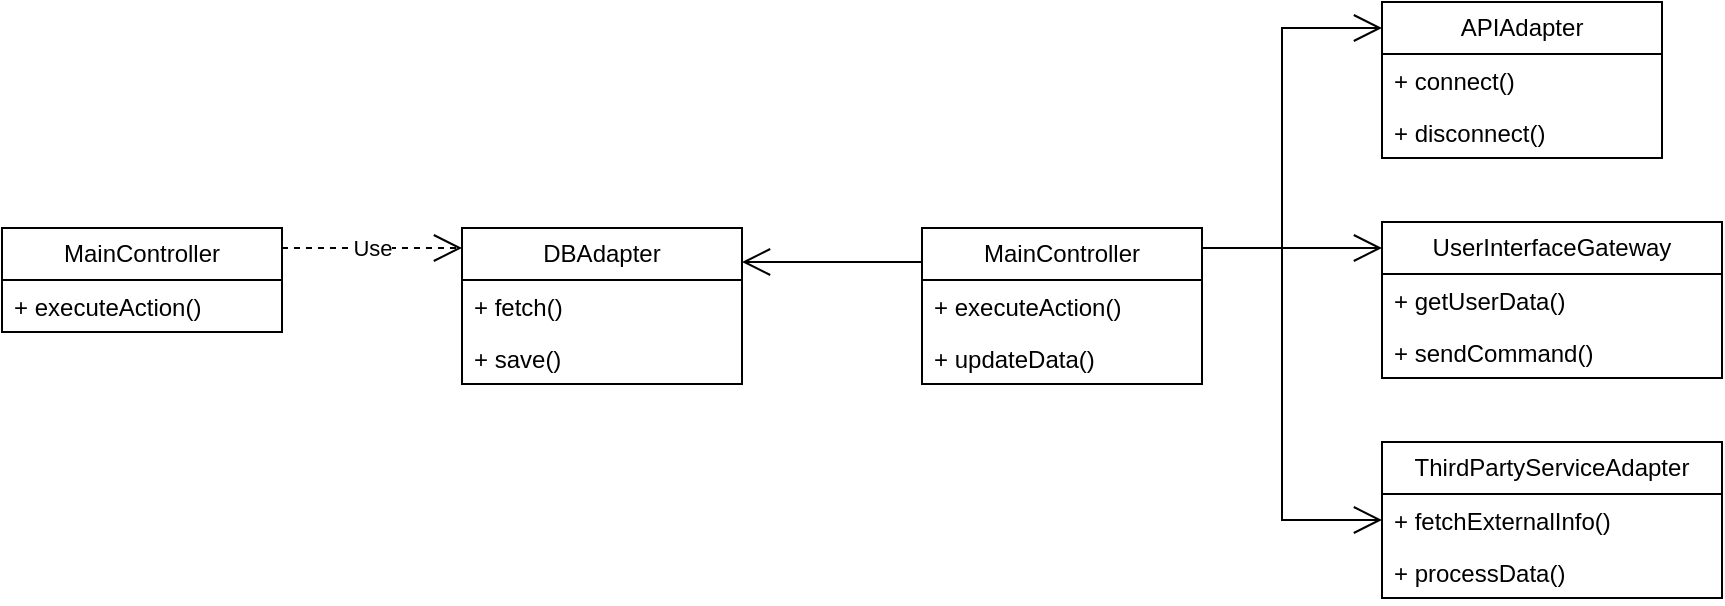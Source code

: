 <mxfile version="24.7.8">
  <diagram name="Страница — 1" id="gbB6mQa6uH_F7trAv2Br">
    <mxGraphModel dx="1375" dy="985" grid="1" gridSize="10" guides="1" tooltips="1" connect="1" arrows="1" fold="1" page="1" pageScale="1" pageWidth="827" pageHeight="1169" math="0" shadow="0">
      <root>
        <mxCell id="0" />
        <mxCell id="1" parent="0" />
        <mxCell id="coAwWrFiWsksmJYH6mgV-1" value="MainController   " style="swimlane;fontStyle=0;childLayout=stackLayout;horizontal=1;startSize=26;fillColor=none;horizontalStack=0;resizeParent=1;resizeParentMax=0;resizeLast=0;collapsible=1;marginBottom=0;whiteSpace=wrap;html=1;" vertex="1" parent="1">
          <mxGeometry x="-30" y="523" width="140" height="78" as="geometry" />
        </mxCell>
        <mxCell id="coAwWrFiWsksmJYH6mgV-2" value="+ executeAction()" style="text;strokeColor=none;fillColor=none;align=left;verticalAlign=top;spacingLeft=4;spacingRight=4;overflow=hidden;rotatable=0;points=[[0,0.5],[1,0.5]];portConstraint=eastwest;whiteSpace=wrap;html=1;" vertex="1" parent="coAwWrFiWsksmJYH6mgV-1">
          <mxGeometry y="26" width="140" height="26" as="geometry" />
        </mxCell>
        <mxCell id="coAwWrFiWsksmJYH6mgV-3" value="+ updateData()     " style="text;strokeColor=none;fillColor=none;align=left;verticalAlign=top;spacingLeft=4;spacingRight=4;overflow=hidden;rotatable=0;points=[[0,0.5],[1,0.5]];portConstraint=eastwest;whiteSpace=wrap;html=1;" vertex="1" parent="coAwWrFiWsksmJYH6mgV-1">
          <mxGeometry y="52" width="140" height="26" as="geometry" />
        </mxCell>
        <mxCell id="coAwWrFiWsksmJYH6mgV-5" value="DBAdapter" style="swimlane;fontStyle=0;childLayout=stackLayout;horizontal=1;startSize=26;fillColor=none;horizontalStack=0;resizeParent=1;resizeParentMax=0;resizeLast=0;collapsible=1;marginBottom=0;whiteSpace=wrap;html=1;" vertex="1" parent="1">
          <mxGeometry x="-260" y="523" width="140" height="78" as="geometry" />
        </mxCell>
        <mxCell id="coAwWrFiWsksmJYH6mgV-6" value="+ fetch()" style="text;strokeColor=none;fillColor=none;align=left;verticalAlign=top;spacingLeft=4;spacingRight=4;overflow=hidden;rotatable=0;points=[[0,0.5],[1,0.5]];portConstraint=eastwest;whiteSpace=wrap;html=1;" vertex="1" parent="coAwWrFiWsksmJYH6mgV-5">
          <mxGeometry y="26" width="140" height="26" as="geometry" />
        </mxCell>
        <mxCell id="coAwWrFiWsksmJYH6mgV-7" value="+ save()" style="text;strokeColor=none;fillColor=none;align=left;verticalAlign=top;spacingLeft=4;spacingRight=4;overflow=hidden;rotatable=0;points=[[0,0.5],[1,0.5]];portConstraint=eastwest;whiteSpace=wrap;html=1;" vertex="1" parent="coAwWrFiWsksmJYH6mgV-5">
          <mxGeometry y="52" width="140" height="26" as="geometry" />
        </mxCell>
        <mxCell id="coAwWrFiWsksmJYH6mgV-9" value="MainController           " style="swimlane;fontStyle=0;childLayout=stackLayout;horizontal=1;startSize=26;fillColor=none;horizontalStack=0;resizeParent=1;resizeParentMax=0;resizeLast=0;collapsible=1;marginBottom=0;whiteSpace=wrap;html=1;" vertex="1" parent="1">
          <mxGeometry x="-490" y="523" width="140" height="52" as="geometry" />
        </mxCell>
        <mxCell id="coAwWrFiWsksmJYH6mgV-10" value="+ executeAction()  " style="text;strokeColor=none;fillColor=none;align=left;verticalAlign=top;spacingLeft=4;spacingRight=4;overflow=hidden;rotatable=0;points=[[0,0.5],[1,0.5]];portConstraint=eastwest;whiteSpace=wrap;html=1;" vertex="1" parent="coAwWrFiWsksmJYH6mgV-9">
          <mxGeometry y="26" width="140" height="26" as="geometry" />
        </mxCell>
        <mxCell id="coAwWrFiWsksmJYH6mgV-12" value="APIAdapter               " style="swimlane;fontStyle=0;childLayout=stackLayout;horizontal=1;startSize=26;fillColor=none;horizontalStack=0;resizeParent=1;resizeParentMax=0;resizeLast=0;collapsible=1;marginBottom=0;whiteSpace=wrap;html=1;" vertex="1" parent="1">
          <mxGeometry x="200" y="410" width="140" height="78" as="geometry" />
        </mxCell>
        <mxCell id="coAwWrFiWsksmJYH6mgV-13" value="+ connect()" style="text;strokeColor=none;fillColor=none;align=left;verticalAlign=top;spacingLeft=4;spacingRight=4;overflow=hidden;rotatable=0;points=[[0,0.5],[1,0.5]];portConstraint=eastwest;whiteSpace=wrap;html=1;" vertex="1" parent="coAwWrFiWsksmJYH6mgV-12">
          <mxGeometry y="26" width="140" height="26" as="geometry" />
        </mxCell>
        <mxCell id="coAwWrFiWsksmJYH6mgV-14" value="+ disconnect()" style="text;strokeColor=none;fillColor=none;align=left;verticalAlign=top;spacingLeft=4;spacingRight=4;overflow=hidden;rotatable=0;points=[[0,0.5],[1,0.5]];portConstraint=eastwest;whiteSpace=wrap;html=1;" vertex="1" parent="coAwWrFiWsksmJYH6mgV-12">
          <mxGeometry y="52" width="140" height="26" as="geometry" />
        </mxCell>
        <mxCell id="coAwWrFiWsksmJYH6mgV-16" value="UserInterfaceGateway                    " style="swimlane;fontStyle=0;childLayout=stackLayout;horizontal=1;startSize=26;fillColor=none;horizontalStack=0;resizeParent=1;resizeParentMax=0;resizeLast=0;collapsible=1;marginBottom=0;whiteSpace=wrap;html=1;" vertex="1" parent="1">
          <mxGeometry x="200" y="520" width="170" height="78" as="geometry" />
        </mxCell>
        <mxCell id="coAwWrFiWsksmJYH6mgV-17" value="+ getUserData()" style="text;strokeColor=none;fillColor=none;align=left;verticalAlign=top;spacingLeft=4;spacingRight=4;overflow=hidden;rotatable=0;points=[[0,0.5],[1,0.5]];portConstraint=eastwest;whiteSpace=wrap;html=1;" vertex="1" parent="coAwWrFiWsksmJYH6mgV-16">
          <mxGeometry y="26" width="170" height="26" as="geometry" />
        </mxCell>
        <mxCell id="coAwWrFiWsksmJYH6mgV-18" value="+ sendCommand()" style="text;strokeColor=none;fillColor=none;align=left;verticalAlign=top;spacingLeft=4;spacingRight=4;overflow=hidden;rotatable=0;points=[[0,0.5],[1,0.5]];portConstraint=eastwest;whiteSpace=wrap;html=1;" vertex="1" parent="coAwWrFiWsksmJYH6mgV-16">
          <mxGeometry y="52" width="170" height="26" as="geometry" />
        </mxCell>
        <mxCell id="coAwWrFiWsksmJYH6mgV-19" value="ThirdPartyServiceAdapter                      " style="swimlane;fontStyle=0;childLayout=stackLayout;horizontal=1;startSize=26;fillColor=none;horizontalStack=0;resizeParent=1;resizeParentMax=0;resizeLast=0;collapsible=1;marginBottom=0;whiteSpace=wrap;html=1;" vertex="1" parent="1">
          <mxGeometry x="200" y="630" width="170" height="78" as="geometry" />
        </mxCell>
        <mxCell id="coAwWrFiWsksmJYH6mgV-20" value="+ fetchExternalInfo()" style="text;strokeColor=none;fillColor=none;align=left;verticalAlign=top;spacingLeft=4;spacingRight=4;overflow=hidden;rotatable=0;points=[[0,0.5],[1,0.5]];portConstraint=eastwest;whiteSpace=wrap;html=1;" vertex="1" parent="coAwWrFiWsksmJYH6mgV-19">
          <mxGeometry y="26" width="170" height="26" as="geometry" />
        </mxCell>
        <mxCell id="coAwWrFiWsksmJYH6mgV-21" value="+ processData()" style="text;strokeColor=none;fillColor=none;align=left;verticalAlign=top;spacingLeft=4;spacingRight=4;overflow=hidden;rotatable=0;points=[[0,0.5],[1,0.5]];portConstraint=eastwest;whiteSpace=wrap;html=1;" vertex="1" parent="coAwWrFiWsksmJYH6mgV-19">
          <mxGeometry y="52" width="170" height="26" as="geometry" />
        </mxCell>
        <mxCell id="coAwWrFiWsksmJYH6mgV-25" value="Use" style="endArrow=open;endSize=12;dashed=1;html=1;rounded=0;edgeStyle=orthogonalEdgeStyle;" edge="1" parent="1" source="coAwWrFiWsksmJYH6mgV-9" target="coAwWrFiWsksmJYH6mgV-5">
          <mxGeometry width="160" relative="1" as="geometry">
            <mxPoint x="-240" y="643" as="sourcePoint" />
            <mxPoint x="-80" y="643" as="targetPoint" />
            <Array as="points">
              <mxPoint x="-330" y="533" />
              <mxPoint x="-330" y="533" />
            </Array>
          </mxGeometry>
        </mxCell>
        <mxCell id="coAwWrFiWsksmJYH6mgV-26" value="" style="endArrow=open;endFill=1;endSize=12;html=1;rounded=0;edgeStyle=orthogonalEdgeStyle;" edge="1" parent="1" source="coAwWrFiWsksmJYH6mgV-1" target="coAwWrFiWsksmJYH6mgV-12">
          <mxGeometry width="160" relative="1" as="geometry">
            <mxPoint x="240" y="663" as="sourcePoint" />
            <mxPoint x="140" y="423" as="targetPoint" />
            <Array as="points">
              <mxPoint x="150" y="533" />
              <mxPoint x="150" y="423" />
            </Array>
          </mxGeometry>
        </mxCell>
        <mxCell id="coAwWrFiWsksmJYH6mgV-27" value="" style="endArrow=open;endFill=1;endSize=12;html=1;rounded=0;edgeStyle=orthogonalEdgeStyle;" edge="1" parent="1" source="coAwWrFiWsksmJYH6mgV-1" target="coAwWrFiWsksmJYH6mgV-16">
          <mxGeometry width="160" relative="1" as="geometry">
            <mxPoint x="20" y="653" as="sourcePoint" />
            <mxPoint x="180" y="653" as="targetPoint" />
            <Array as="points">
              <mxPoint x="190" y="533" />
              <mxPoint x="190" y="533" />
            </Array>
          </mxGeometry>
        </mxCell>
        <mxCell id="coAwWrFiWsksmJYH6mgV-28" value="" style="endArrow=open;endFill=1;endSize=12;html=1;rounded=0;edgeStyle=orthogonalEdgeStyle;" edge="1" parent="1" source="coAwWrFiWsksmJYH6mgV-1" target="coAwWrFiWsksmJYH6mgV-19">
          <mxGeometry width="160" relative="1" as="geometry">
            <mxPoint x="90" y="663" as="sourcePoint" />
            <mxPoint x="210" y="683" as="targetPoint" />
            <Array as="points">
              <mxPoint x="150" y="533" />
              <mxPoint x="150" y="669" />
            </Array>
          </mxGeometry>
        </mxCell>
        <mxCell id="coAwWrFiWsksmJYH6mgV-29" value="" style="endArrow=open;endFill=1;endSize=12;html=1;rounded=0;edgeStyle=orthogonalEdgeStyle;" edge="1" parent="1" source="coAwWrFiWsksmJYH6mgV-1" target="coAwWrFiWsksmJYH6mgV-5">
          <mxGeometry width="160" relative="1" as="geometry">
            <mxPoint x="-130" y="630" as="sourcePoint" />
            <mxPoint x="30" y="630" as="targetPoint" />
            <Array as="points">
              <mxPoint x="-70" y="540" />
              <mxPoint x="-70" y="540" />
            </Array>
          </mxGeometry>
        </mxCell>
      </root>
    </mxGraphModel>
  </diagram>
</mxfile>
